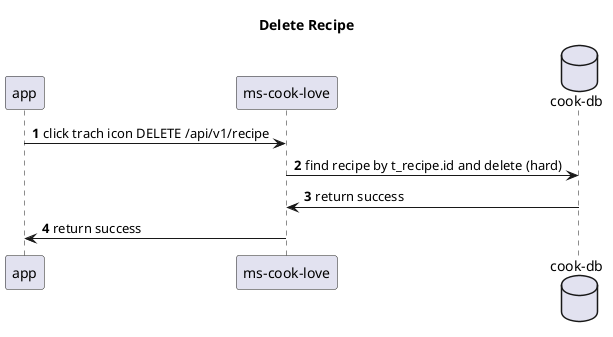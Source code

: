 @startuml
'https://plantuml.com/sequence-diagram

title Delete Recipe
participant app
participant "ms-cook-love" as mcl
database "cook-db" as db
autonumber

app -> mcl: click trach icon DELETE /api/v1/recipe
mcl -> db: find recipe by t_recipe.id and delete (hard)
db -> mcl: return success
mcl -> app: return success
@enduml